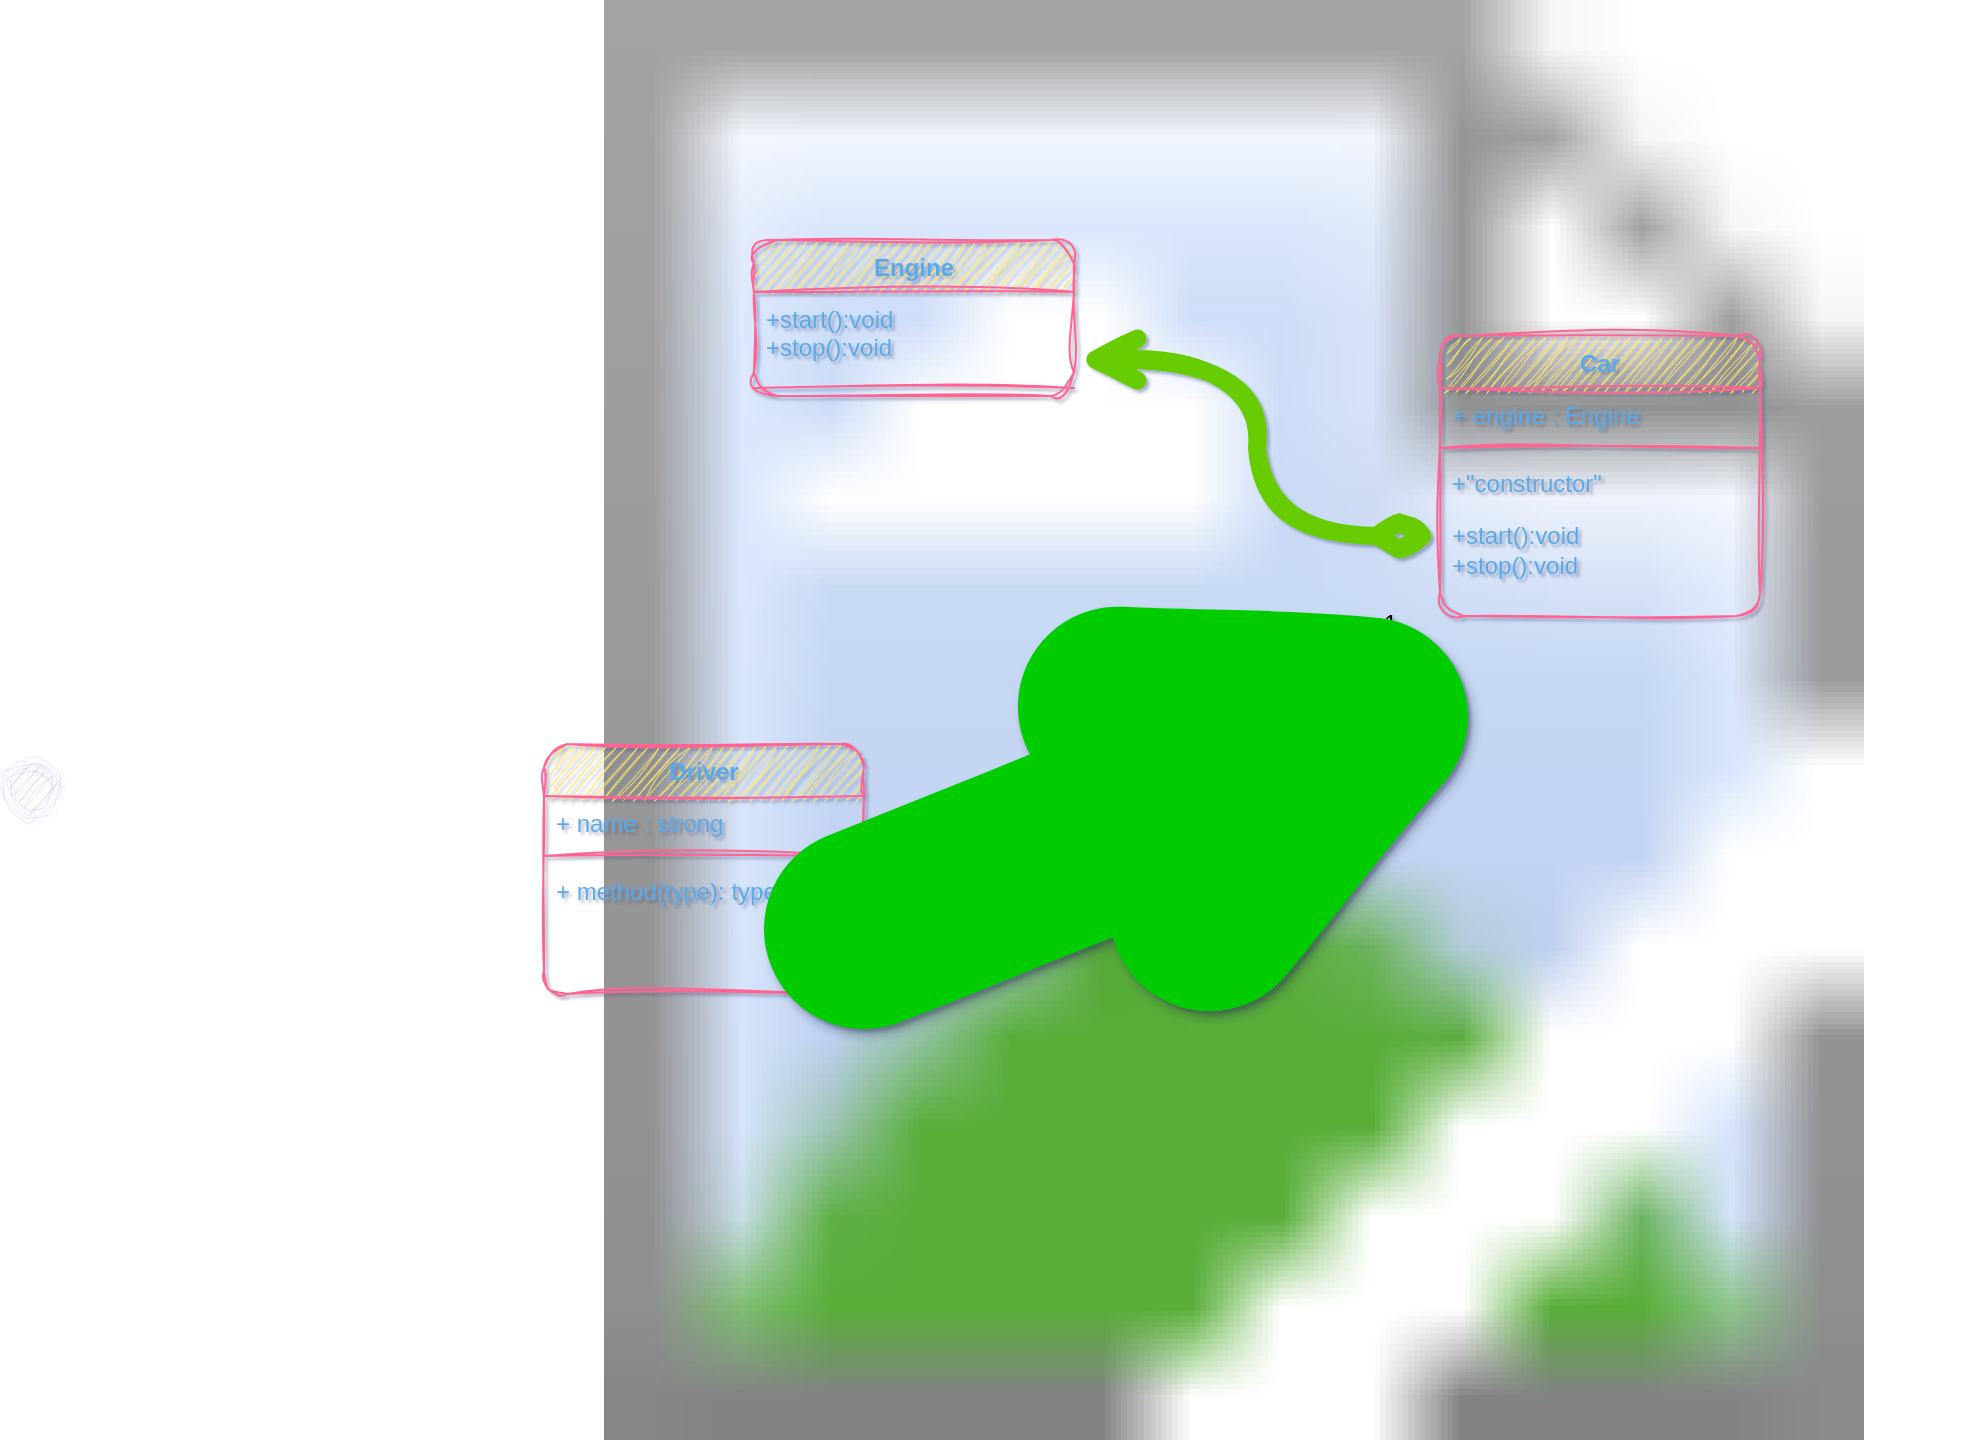 <mxfile version="24.4.0" type="github">
  <diagram name="Page-1" id="ExN8kgXWxyS7eQ_PvVMD">
    <mxGraphModel dx="1877" dy="572" grid="0" gridSize="10" guides="1" tooltips="1" connect="1" arrows="1" fold="1" page="1" pageScale="1" pageWidth="827" pageHeight="1169" background="none" backgroundImage="{&quot;src&quot;:&quot;https://p16-sign-useast2a.tiktokcdn.com/tos-useast2a-avt-0068-euttp/c0662f312615db08bd86c991e2d6bdac~c5_720x720.jpeg?lk3s=a5d48078&amp;x-expires=1715803200&amp;x-signature=bgy8%2Fql6jI06ggPoVU5Lc3kxfE8%3D&quot;,&quot;width&quot;:&quot;720&quot;,&quot;height&quot;:&quot;720&quot;,&quot;x&quot;:0,&quot;y&quot;:0}" math="0" shadow="1">
      <root>
        <mxCell id="0" />
        <mxCell id="1" parent="0" />
        <mxCell id="VEnI0Q7alRxEZ9vhWBhY-6" value="Car" style="swimlane;fontStyle=1;align=center;verticalAlign=top;childLayout=stackLayout;horizontal=1;startSize=26;horizontalStack=0;resizeParent=1;resizeParentMax=0;resizeLast=0;collapsible=1;marginBottom=0;whiteSpace=wrap;html=1;labelBackgroundColor=none;rounded=1;sketch=1;curveFitting=1;jiggle=2;fillColor=#FFE45E;strokeColor=#FF6392;fontColor=#5AA9E6;" vertex="1" parent="1">
          <mxGeometry x="463" y="168" width="160" height="140" as="geometry" />
        </mxCell>
        <mxCell id="VEnI0Q7alRxEZ9vhWBhY-7" value="+ engine : Engine" style="text;strokeColor=none;fillColor=none;align=left;verticalAlign=top;spacingLeft=4;spacingRight=4;overflow=hidden;rotatable=0;points=[[0,0.5],[1,0.5]];portConstraint=eastwest;whiteSpace=wrap;html=1;labelBackgroundColor=none;rounded=1;sketch=1;curveFitting=1;jiggle=2;fontColor=#5AA9E6;" vertex="1" parent="VEnI0Q7alRxEZ9vhWBhY-6">
          <mxGeometry y="26" width="160" height="26" as="geometry" />
        </mxCell>
        <mxCell id="VEnI0Q7alRxEZ9vhWBhY-8" value="" style="line;strokeWidth=1;fillColor=none;align=left;verticalAlign=middle;spacingTop=-1;spacingLeft=3;spacingRight=3;rotatable=0;labelPosition=right;points=[];portConstraint=eastwest;labelBackgroundColor=none;rounded=1;sketch=1;curveFitting=1;jiggle=2;strokeColor=#FF6392;fontColor=#5AA9E6;" vertex="1" parent="VEnI0Q7alRxEZ9vhWBhY-6">
          <mxGeometry y="52" width="160" height="8" as="geometry" />
        </mxCell>
        <mxCell id="VEnI0Q7alRxEZ9vhWBhY-9" value="+&quot;constructor&quot;&lt;pre&gt;&lt;span style=&quot;font-family: Helvetica; white-space: normal;&quot;&gt;+start():void&lt;/span&gt;&lt;div style=&quot;font-family: Helvetica; white-space: normal;&quot;&gt;+stop():void&lt;/div&gt;&lt;/pre&gt;" style="text;strokeColor=none;fillColor=none;align=left;verticalAlign=top;spacingLeft=4;spacingRight=4;overflow=hidden;rotatable=0;points=[[0,0.5],[1,0.5]];portConstraint=eastwest;whiteSpace=wrap;html=1;labelBackgroundColor=none;rounded=1;sketch=1;curveFitting=1;jiggle=2;fontColor=#5AA9E6;" vertex="1" parent="VEnI0Q7alRxEZ9vhWBhY-6">
          <mxGeometry y="60" width="160" height="80" as="geometry" />
        </mxCell>
        <mxCell id="VEnI0Q7alRxEZ9vhWBhY-19" value="Engine" style="swimlane;fontStyle=1;align=center;verticalAlign=top;childLayout=stackLayout;horizontal=1;startSize=26;horizontalStack=0;resizeParent=1;resizeParentMax=0;resizeLast=0;collapsible=1;marginBottom=0;whiteSpace=wrap;html=1;labelBackgroundColor=none;rounded=1;sketch=1;curveFitting=1;jiggle=2;fillColor=#FFE45E;strokeColor=#FF6392;fontColor=#5AA9E6;" vertex="1" parent="1">
          <mxGeometry x="120" y="120" width="160" height="78" as="geometry" />
        </mxCell>
        <mxCell id="VEnI0Q7alRxEZ9vhWBhY-20" value="+start():void&lt;div&gt;+stop():void&lt;br&gt;&lt;/div&gt;" style="text;strokeColor=none;fillColor=none;align=left;verticalAlign=top;spacingLeft=4;spacingRight=4;overflow=hidden;rotatable=0;points=[[0,0.5],[1,0.5]];portConstraint=eastwest;whiteSpace=wrap;html=1;labelBackgroundColor=none;rounded=1;sketch=1;curveFitting=1;jiggle=2;fontColor=#5AA9E6;" vertex="1" parent="VEnI0Q7alRxEZ9vhWBhY-19">
          <mxGeometry y="26" width="160" height="44" as="geometry" />
        </mxCell>
        <mxCell id="VEnI0Q7alRxEZ9vhWBhY-21" value="" style="line;strokeWidth=1;fillColor=none;align=left;verticalAlign=middle;spacingTop=-1;spacingLeft=3;spacingRight=3;rotatable=0;labelPosition=right;points=[];portConstraint=eastwest;labelBackgroundColor=none;rounded=1;sketch=1;curveFitting=1;jiggle=2;strokeColor=#FF6392;fontColor=#5AA9E6;" vertex="1" parent="VEnI0Q7alRxEZ9vhWBhY-19">
          <mxGeometry y="70" width="160" height="8" as="geometry" />
        </mxCell>
        <mxCell id="VEnI0Q7alRxEZ9vhWBhY-23" value="Driver" style="swimlane;fontStyle=1;align=center;verticalAlign=top;childLayout=stackLayout;horizontal=1;startSize=26;horizontalStack=0;resizeParent=1;resizeParentMax=0;resizeLast=0;collapsible=1;marginBottom=0;whiteSpace=wrap;html=1;rounded=1;sketch=1;curveFitting=1;jiggle=2;labelBackgroundColor=none;fillColor=#FFE45E;strokeColor=#FF6392;fontColor=#5AA9E6;" vertex="1" parent="1">
          <mxGeometry x="15" y="372" width="160" height="125" as="geometry" />
        </mxCell>
        <mxCell id="VEnI0Q7alRxEZ9vhWBhY-24" value="+ name : strong" style="text;strokeColor=none;fillColor=none;align=left;verticalAlign=top;spacingLeft=4;spacingRight=4;overflow=hidden;rotatable=0;points=[[0,0.5],[1,0.5]];portConstraint=eastwest;whiteSpace=wrap;html=1;sketch=1;curveFitting=1;jiggle=2;labelBackgroundColor=none;fontColor=#5AA9E6;" vertex="1" parent="VEnI0Q7alRxEZ9vhWBhY-23">
          <mxGeometry y="26" width="160" height="26" as="geometry" />
        </mxCell>
        <mxCell id="VEnI0Q7alRxEZ9vhWBhY-25" value="" style="line;strokeWidth=1;fillColor=none;align=left;verticalAlign=middle;spacingTop=-1;spacingLeft=3;spacingRight=3;rotatable=0;labelPosition=right;points=[];portConstraint=eastwest;strokeColor=#FF6392;rounded=1;sketch=1;curveFitting=1;jiggle=2;labelBackgroundColor=none;fontColor=#5AA9E6;" vertex="1" parent="VEnI0Q7alRxEZ9vhWBhY-23">
          <mxGeometry y="52" width="160" height="8" as="geometry" />
        </mxCell>
        <mxCell id="VEnI0Q7alRxEZ9vhWBhY-26" value="+ method(type): type&lt;div&gt;&lt;br&gt;&lt;/div&gt;" style="text;strokeColor=none;fillColor=none;align=left;verticalAlign=top;spacingLeft=4;spacingRight=4;overflow=hidden;rotatable=0;points=[[0,0.5],[1,0.5]];portConstraint=eastwest;whiteSpace=wrap;html=1;sketch=1;curveFitting=1;jiggle=2;labelBackgroundColor=none;fontColor=#5AA9E6;" vertex="1" parent="VEnI0Q7alRxEZ9vhWBhY-23">
          <mxGeometry y="60" width="160" height="65" as="geometry" />
        </mxCell>
        <mxCell id="VEnI0Q7alRxEZ9vhWBhY-28" value="1" style="endArrow=open;html=1;endSize=12;startArrow=diamondThin;startSize=14;startFill=1;edgeStyle=orthogonalEdgeStyle;align=left;verticalAlign=bottom;rounded=1;fontSize=12;curved=1;entryX=1.004;entryY=0.768;entryDx=0;entryDy=0;entryPerimeter=0;exitX=0;exitY=0.5;exitDx=0;exitDy=0;strokeColor=#66CC00;strokeWidth=9;sketch=1;curveFitting=1;jiggle=2;labelBackgroundColor=none;fontColor=default;" edge="1" parent="1" source="VEnI0Q7alRxEZ9vhWBhY-9" target="VEnI0Q7alRxEZ9vhWBhY-20">
          <mxGeometry x="-1" y="36" relative="1" as="geometry">
            <mxPoint x="348" y="220" as="sourcePoint" />
            <mxPoint x="414" y="236" as="targetPoint" />
            <mxPoint x="-30" y="17" as="offset" />
          </mxGeometry>
        </mxCell>
        <mxCell id="VEnI0Q7alRxEZ9vhWBhY-29" style="edgeStyle=none;curved=1;rounded=1;orthogonalLoop=1;jettySize=auto;html=1;exitX=0.5;exitY=0;exitDx=0;exitDy=0;fontSize=12;startSize=8;endSize=8;sketch=1;curveFitting=1;jiggle=2;labelBackgroundColor=none;strokeColor=#FF6392;fontColor=default;" edge="1" parent="1" source="VEnI0Q7alRxEZ9vhWBhY-6" target="VEnI0Q7alRxEZ9vhWBhY-6">
          <mxGeometry relative="1" as="geometry" />
        </mxCell>
        <mxCell id="VEnI0Q7alRxEZ9vhWBhY-30" style="edgeStyle=none;curved=1;rounded=1;orthogonalLoop=1;jettySize=auto;html=1;exitX=0.75;exitY=0;exitDx=0;exitDy=0;fontSize=12;startSize=8;endSize=8;sketch=1;curveFitting=1;jiggle=2;labelBackgroundColor=none;strokeColor=#FF6392;fontColor=default;" edge="1" parent="1" source="VEnI0Q7alRxEZ9vhWBhY-6" target="VEnI0Q7alRxEZ9vhWBhY-6">
          <mxGeometry relative="1" as="geometry" />
        </mxCell>
        <mxCell id="VEnI0Q7alRxEZ9vhWBhY-31" value="" style="ellipse;html=1;shape=endState;fillColor=#000000;strokeColor=#0000FF;sketch=1;hachureGap=4;jiggle=2;curveFitting=1;fontFamily=Architects Daughter;fontSource=https%3A%2F%2Ffonts.googleapis.com%2Fcss%3Ffamily%3DArchitects%2BDaughter;fontColor=#5AA9E6;strokeWidth=0;" vertex="1" parent="1">
          <mxGeometry x="-257" y="379" width="30" height="30" as="geometry" />
        </mxCell>
        <mxCell id="VEnI0Q7alRxEZ9vhWBhY-33" value="" style="endArrow=open;endFill=1;endSize=12;html=1;rounded=0;sketch=1;hachureGap=4;jiggle=2;curveFitting=1;strokeColor=#00CC00;fontFamily=Architects Daughter;fontSource=https%3A%2F%2Ffonts.googleapis.com%2Fcss%3Ffamily%3DArchitects%2BDaughter;fontSize=12;fontColor=#5AA9E6;curved=1;fillColor=#FFE45E;entryX=0.413;entryY=1.063;entryDx=0;entryDy=0;entryPerimeter=0;exitX=1;exitY=0.5;exitDx=0;exitDy=0;strokeWidth=100;targetPerimeterSpacing=0;shadow=1;" edge="1" parent="1" source="VEnI0Q7alRxEZ9vhWBhY-26" target="VEnI0Q7alRxEZ9vhWBhY-9">
          <mxGeometry width="160" relative="1" as="geometry">
            <mxPoint x="344" y="382" as="sourcePoint" />
            <mxPoint x="504" y="382" as="targetPoint" />
            <Array as="points">
              <mxPoint x="337" y="399" />
            </Array>
          </mxGeometry>
        </mxCell>
      </root>
    </mxGraphModel>
  </diagram>
</mxfile>
